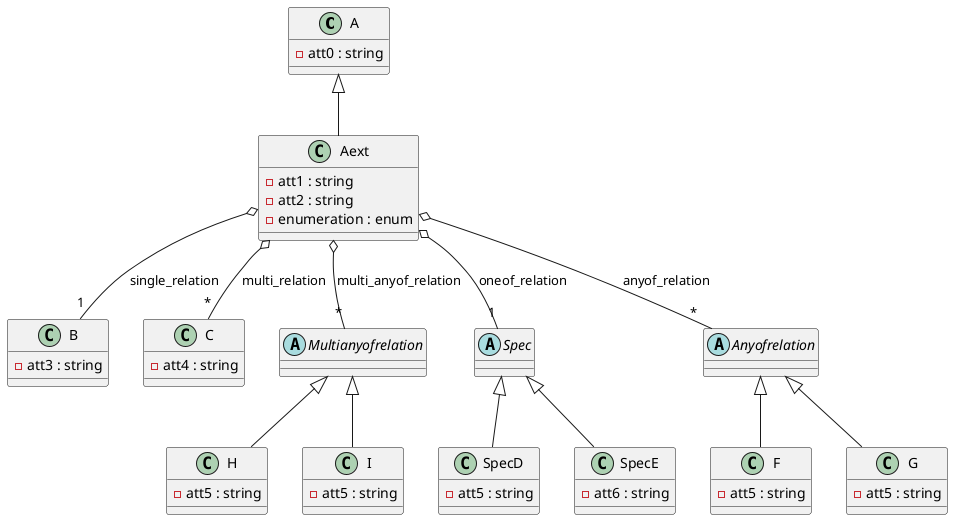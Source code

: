 @startuml
class A {
    -att0 : string
}
class Aext {
    -att1 : string
    -att2 : string
    -enumeration : enum
}
class B {
    -att3 : string
}
class C {
    -att4 : string
}
class F {
    -att5 : string
}
class G {
    -att5 : string
}
class H {
    -att5 : string
}
class I {
    -att5 : string
}
class SpecD {
    -att5 : string
}
class SpecE {
    -att6 : string
}
abstract class Multianyofrelation {
}
abstract class Spec {
}
abstract class Anyofrelation {
}
Aext o-- "*" Multianyofrelation : multi_anyof_relation
Multianyofrelation <|-- I
Multianyofrelation <|-- H
Aext o-- "1" B : single_relation
Aext o-- "*" C : multi_relation
Aext o-- "1" Spec : oneof_relation
Spec <|-- SpecD
Spec <|-- SpecE
Aext o-- "*" Anyofrelation : anyof_relation
Anyofrelation <|-- F
Anyofrelation <|-- G
A <|-- Aext

@enduml